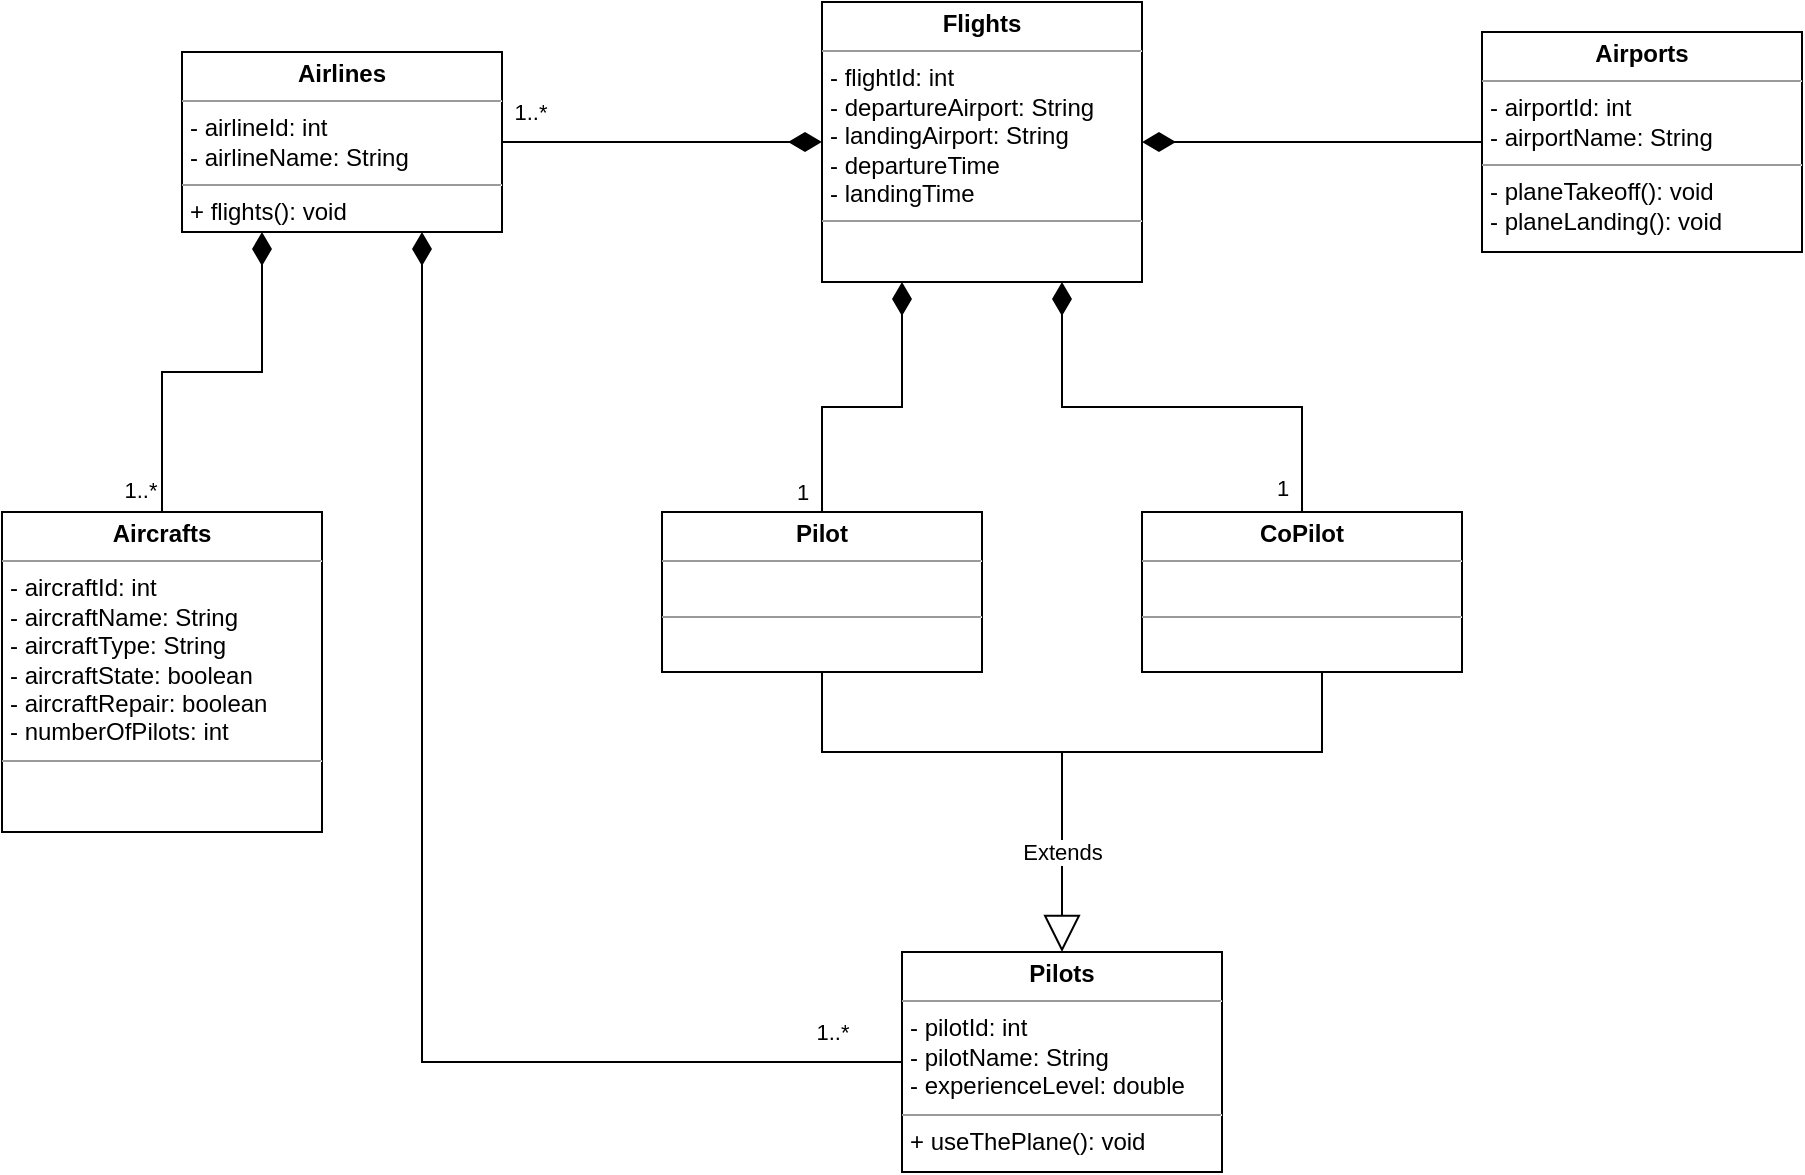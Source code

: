<mxfile version="21.0.10" type="onedrive"><diagram name="Sayfa -1" id="kXeBwknUs1TA3p0FbtMA"><mxGraphModel grid="1" page="1" gridSize="10" guides="1" tooltips="1" connect="1" arrows="1" fold="1" pageScale="1" pageWidth="1654" pageHeight="1169" math="0" shadow="0"><root><mxCell id="0"/><mxCell id="1" parent="0"/><mxCell id="ZHUsq7pOxleUlDDXawNd-5" value="&lt;p style=&quot;margin:0px;margin-top:4px;text-align:center;&quot;&gt;&lt;b&gt;F&lt;/b&gt;&lt;b style=&quot;background-color: initial;&quot;&gt;lights&lt;/b&gt;&lt;/p&gt;&lt;hr size=&quot;1&quot;&gt;&lt;p style=&quot;margin:0px;margin-left:4px;&quot;&gt;- flightId: int&lt;/p&gt;&lt;p style=&quot;margin:0px;margin-left:4px;&quot;&gt;-&amp;nbsp;departureAirport: String&lt;/p&gt;&lt;p style=&quot;margin:0px;margin-left:4px;&quot;&gt;-&amp;nbsp;landingAirport: String&lt;/p&gt;&lt;p style=&quot;margin:0px;margin-left:4px;&quot;&gt;- departureTime&lt;/p&gt;&lt;p style=&quot;margin:0px;margin-left:4px;&quot;&gt;- landingTime&lt;/p&gt;&lt;hr size=&quot;1&quot;&gt;&lt;p style=&quot;margin:0px;margin-left:4px;&quot;&gt;&amp;nbsp;&lt;/p&gt;" style="verticalAlign=top;align=left;overflow=fill;fontSize=12;fontFamily=Helvetica;html=1;whiteSpace=wrap;" vertex="1" parent="1"><mxGeometry x="640" y="145" width="160" height="140" as="geometry"/></mxCell><mxCell id="ZHUsq7pOxleUlDDXawNd-18" style="edgeStyle=orthogonalEdgeStyle;rounded=0;orthogonalLoop=1;jettySize=auto;html=1;endArrow=diamondThin;endFill=1;entryX=0;entryY=0.5;entryDx=0;entryDy=0;endSize=14;" edge="1" parent="1" source="ZHUsq7pOxleUlDDXawNd-6" target="ZHUsq7pOxleUlDDXawNd-5"><mxGeometry relative="1" as="geometry"><mxPoint x="650" y="158" as="targetPoint"/></mxGeometry></mxCell><mxCell id="ZHUsq7pOxleUlDDXawNd-19" value="1..*" style="edgeLabel;html=1;align=center;verticalAlign=middle;resizable=0;points=[];" connectable="0" vertex="1" parent="ZHUsq7pOxleUlDDXawNd-18"><mxGeometry x="-0.844" y="-1" relative="1" as="geometry"><mxPoint x="1" y="-16" as="offset"/></mxGeometry></mxCell><mxCell id="ZHUsq7pOxleUlDDXawNd-6" value="&lt;p style=&quot;margin:0px;margin-top:4px;text-align:center;&quot;&gt;&lt;b&gt;Airlines&lt;/b&gt;&lt;br&gt;&lt;/p&gt;&lt;hr size=&quot;1&quot;&gt;&lt;p style=&quot;margin:0px;margin-left:4px;&quot;&gt;- airlineId: int&lt;/p&gt;&lt;p style=&quot;margin:0px;margin-left:4px;&quot;&gt;-&amp;nbsp;airlineName: String&lt;/p&gt;&lt;hr size=&quot;1&quot;&gt;&lt;p style=&quot;margin:0px;margin-left:4px;&quot;&gt;+ flights(): void&lt;/p&gt;" style="verticalAlign=top;align=left;overflow=fill;fontSize=12;fontFamily=Helvetica;html=1;whiteSpace=wrap;" vertex="1" parent="1"><mxGeometry x="320" y="170" width="160" height="90" as="geometry"/></mxCell><mxCell id="ZHUsq7pOxleUlDDXawNd-7" value="&lt;p style=&quot;margin:0px;margin-top:4px;text-align:center;&quot;&gt;&lt;b&gt;Aircrafts&lt;/b&gt;&lt;br&gt;&lt;/p&gt;&lt;hr size=&quot;1&quot;&gt;&lt;p style=&quot;margin:0px;margin-left:4px;&quot;&gt;- aircraftId: int&lt;/p&gt;&lt;p style=&quot;border-color: var(--border-color); margin: 0px 0px 0px 4px;&quot;&gt;-&amp;nbsp;aircraftName: String&lt;/p&gt;&lt;p style=&quot;border-color: var(--border-color); margin: 0px 0px 0px 4px;&quot;&gt;-&amp;nbsp;aircraftType: String&lt;/p&gt;&lt;p style=&quot;border-color: var(--border-color); margin: 0px 0px 0px 4px;&quot;&gt;-&amp;nbsp;aircraftState: boolean&lt;/p&gt;&lt;p style=&quot;border-color: var(--border-color); margin: 0px 0px 0px 4px;&quot;&gt;-&amp;nbsp;aircraftRepair: boolean&amp;nbsp;&lt;/p&gt;&lt;p style=&quot;border-color: var(--border-color); margin: 0px 0px 0px 4px;&quot;&gt;-&amp;nbsp;numberOfPilots: int&lt;/p&gt;&lt;hr size=&quot;1&quot;&gt;&lt;p style=&quot;margin:0px;margin-left:4px;&quot;&gt;&amp;nbsp;&lt;/p&gt;" style="verticalAlign=top;align=left;overflow=fill;fontSize=12;fontFamily=Helvetica;html=1;whiteSpace=wrap;" vertex="1" parent="1"><mxGeometry x="230" y="400" width="160" height="160" as="geometry"/></mxCell><mxCell id="ZHUsq7pOxleUlDDXawNd-17" style="edgeStyle=orthogonalEdgeStyle;rounded=0;orthogonalLoop=1;jettySize=auto;html=1;endArrow=diamondThin;endFill=1;endSize=14;entryX=0.75;entryY=1;entryDx=0;entryDy=0;" edge="1" parent="1" source="ZHUsq7pOxleUlDDXawNd-8" target="ZHUsq7pOxleUlDDXawNd-6"><mxGeometry relative="1" as="geometry"/></mxCell><mxCell id="ZHUsq7pOxleUlDDXawNd-22" value="1..*" style="edgeLabel;html=1;align=center;verticalAlign=middle;resizable=0;points=[];" connectable="0" vertex="1" parent="ZHUsq7pOxleUlDDXawNd-17"><mxGeometry x="-0.875" y="-2" relative="1" as="geometry"><mxPoint x="6" y="-13" as="offset"/></mxGeometry></mxCell><mxCell id="ZHUsq7pOxleUlDDXawNd-8" value="&lt;p style=&quot;margin:0px;margin-top:4px;text-align:center;&quot;&gt;&lt;b&gt;Pilots&lt;/b&gt;&lt;/p&gt;&lt;hr size=&quot;1&quot;&gt;&lt;p style=&quot;margin:0px;margin-left:4px;&quot;&gt;- pilotId: int&lt;/p&gt;&lt;p style=&quot;margin:0px;margin-left:4px;&quot;&gt;- pilotName: String&lt;/p&gt;&lt;p style=&quot;margin:0px;margin-left:4px;&quot;&gt;- experienceLevel: double&lt;br&gt;&lt;/p&gt;&lt;hr size=&quot;1&quot;&gt;&lt;p style=&quot;margin:0px;margin-left:4px;&quot;&gt;+ useThePlane(): void&lt;/p&gt;" style="verticalAlign=top;align=left;overflow=fill;fontSize=12;fontFamily=Helvetica;html=1;whiteSpace=wrap;" vertex="1" parent="1"><mxGeometry x="680" y="620" width="160" height="110" as="geometry"/></mxCell><mxCell id="ZHUsq7pOxleUlDDXawNd-16" style="edgeStyle=orthogonalEdgeStyle;rounded=0;orthogonalLoop=1;jettySize=auto;html=1;entryX=0.5;entryY=1;entryDx=0;entryDy=0;endArrow=none;endFill=0;" edge="1" parent="1" source="ZHUsq7pOxleUlDDXawNd-9" target="ZHUsq7pOxleUlDDXawNd-10"><mxGeometry relative="1" as="geometry"><Array as="points"><mxPoint x="640" y="520"/><mxPoint x="890" y="520"/></Array></mxGeometry></mxCell><mxCell id="ZHUsq7pOxleUlDDXawNd-23" style="edgeStyle=orthogonalEdgeStyle;rounded=0;orthogonalLoop=1;jettySize=auto;html=1;entryX=0.25;entryY=1;entryDx=0;entryDy=0;endArrow=diamondThin;endFill=1;endSize=14;" edge="1" parent="1" source="ZHUsq7pOxleUlDDXawNd-9" target="ZHUsq7pOxleUlDDXawNd-5"><mxGeometry relative="1" as="geometry"/></mxCell><mxCell id="ZHUsq7pOxleUlDDXawNd-25" value="1" style="edgeLabel;html=1;align=center;verticalAlign=middle;resizable=0;points=[];" connectable="0" vertex="1" parent="ZHUsq7pOxleUlDDXawNd-23"><mxGeometry x="-0.806" y="3" relative="1" as="geometry"><mxPoint x="-7" y="5" as="offset"/></mxGeometry></mxCell><mxCell id="ZHUsq7pOxleUlDDXawNd-9" value="&lt;p style=&quot;margin:0px;margin-top:4px;text-align:center;&quot;&gt;&lt;b&gt;Pilot&lt;/b&gt;&lt;/p&gt;&lt;hr size=&quot;1&quot;&gt;&lt;p style=&quot;margin:0px;margin-left:4px;&quot;&gt;&amp;nbsp;&lt;/p&gt;&lt;hr size=&quot;1&quot;&gt;&lt;p style=&quot;margin:0px;margin-left:4px;&quot;&gt;&amp;nbsp;&lt;/p&gt;" style="verticalAlign=top;align=left;overflow=fill;fontSize=12;fontFamily=Helvetica;html=1;whiteSpace=wrap;" vertex="1" parent="1"><mxGeometry x="560" y="400" width="160" height="80" as="geometry"/></mxCell><mxCell id="ZHUsq7pOxleUlDDXawNd-24" style="edgeStyle=orthogonalEdgeStyle;rounded=0;orthogonalLoop=1;jettySize=auto;html=1;entryX=0.75;entryY=1;entryDx=0;entryDy=0;endSize=14;endArrow=diamondThin;endFill=1;" edge="1" parent="1" source="ZHUsq7pOxleUlDDXawNd-10" target="ZHUsq7pOxleUlDDXawNd-5"><mxGeometry relative="1" as="geometry"/></mxCell><mxCell id="ZHUsq7pOxleUlDDXawNd-26" value="1" style="edgeLabel;html=1;align=center;verticalAlign=middle;resizable=0;points=[];" connectable="0" vertex="1" parent="ZHUsq7pOxleUlDDXawNd-24"><mxGeometry x="-0.894" y="-2" relative="1" as="geometry"><mxPoint x="-12" as="offset"/></mxGeometry></mxCell><mxCell id="ZHUsq7pOxleUlDDXawNd-10" value="&lt;p style=&quot;margin:0px;margin-top:4px;text-align:center;&quot;&gt;&lt;b&gt;CoPilot&lt;/b&gt;&lt;/p&gt;&lt;hr size=&quot;1&quot;&gt;&lt;p style=&quot;margin:0px;margin-left:4px;&quot;&gt;&amp;nbsp;&lt;/p&gt;&lt;hr size=&quot;1&quot;&gt;&lt;p style=&quot;margin:0px;margin-left:4px;&quot;&gt;&amp;nbsp;&lt;/p&gt;" style="verticalAlign=top;align=left;overflow=fill;fontSize=12;fontFamily=Helvetica;html=1;whiteSpace=wrap;" vertex="1" parent="1"><mxGeometry x="800" y="400" width="160" height="80" as="geometry"/></mxCell><mxCell id="ZHUsq7pOxleUlDDXawNd-11" value="Extends" style="endArrow=block;endSize=16;endFill=0;html=1;rounded=0;entryX=0.5;entryY=0;entryDx=0;entryDy=0;" edge="1" parent="1" target="ZHUsq7pOxleUlDDXawNd-8"><mxGeometry width="160" relative="1" as="geometry"><mxPoint x="760" y="520" as="sourcePoint"/><mxPoint x="1170" y="420" as="targetPoint"/></mxGeometry></mxCell><mxCell id="ZHUsq7pOxleUlDDXawNd-14" value="" style="endArrow=none;html=1;endSize=12;startArrow=diamondThin;startSize=14;startFill=1;edgeStyle=orthogonalEdgeStyle;align=left;verticalAlign=bottom;rounded=0;exitX=0.25;exitY=1;exitDx=0;exitDy=0;entryX=0.5;entryY=0;entryDx=0;entryDy=0;endFill=0;" edge="1" parent="1" source="ZHUsq7pOxleUlDDXawNd-6" target="ZHUsq7pOxleUlDDXawNd-7"><mxGeometry x="-0.857" y="10" relative="1" as="geometry"><mxPoint x="350" y="320" as="sourcePoint"/><mxPoint x="510" y="320" as="targetPoint"/><mxPoint as="offset"/></mxGeometry></mxCell><mxCell id="ZHUsq7pOxleUlDDXawNd-15" value="1..*" style="edgeLabel;html=1;align=center;verticalAlign=middle;resizable=0;points=[];" connectable="0" vertex="1" parent="ZHUsq7pOxleUlDDXawNd-14"><mxGeometry x="-0.679" y="1" relative="1" as="geometry"><mxPoint x="-62" y="98" as="offset"/></mxGeometry></mxCell><mxCell id="ZHUsq7pOxleUlDDXawNd-21" style="edgeStyle=orthogonalEdgeStyle;rounded=0;orthogonalLoop=1;jettySize=auto;html=1;endArrow=diamondThin;endFill=1;endSize=14;" edge="1" parent="1" source="ZHUsq7pOxleUlDDXawNd-20" target="ZHUsq7pOxleUlDDXawNd-5"><mxGeometry relative="1" as="geometry"/></mxCell><mxCell id="ZHUsq7pOxleUlDDXawNd-20" value="&lt;p style=&quot;margin:0px;margin-top:4px;text-align:center;&quot;&gt;&lt;b&gt;Airports&lt;/b&gt;&lt;br&gt;&lt;/p&gt;&lt;hr size=&quot;1&quot;&gt;&lt;p style=&quot;margin:0px;margin-left:4px;&quot;&gt;- airportId: int&lt;/p&gt;&lt;p style=&quot;margin:0px;margin-left:4px;&quot;&gt;- airportName: String&lt;/p&gt;&lt;hr size=&quot;1&quot;&gt;&lt;p style=&quot;margin:0px;margin-left:4px;&quot;&gt;- planeTakeoff(): void&lt;/p&gt;&lt;p style=&quot;margin:0px;margin-left:4px;&quot;&gt;- planeLanding(): void&lt;/p&gt;" style="verticalAlign=top;align=left;overflow=fill;fontSize=12;fontFamily=Helvetica;html=1;whiteSpace=wrap;" vertex="1" parent="1"><mxGeometry x="970" y="160" width="160" height="110" as="geometry"/></mxCell></root></mxGraphModel></diagram></mxfile>
